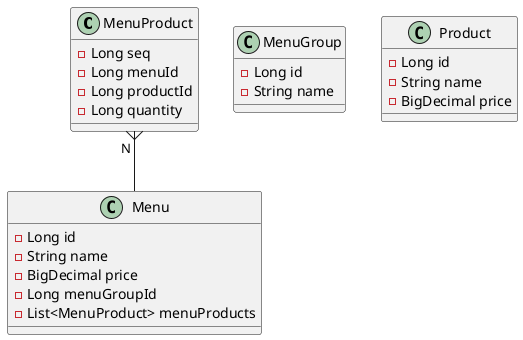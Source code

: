 @startuml

MenuProduct "N "}--" " Menu

class MenuGroup {
    - Long id
    - String name
}

class Menu {
    - Long id
    - String name
    - BigDecimal price
    - Long menuGroupId
    - List<MenuProduct> menuProducts
}

class MenuProduct {
    - Long seq
    - Long menuId
    - Long productId
    - Long quantity
}

class Product {
    - Long id
    - String name
    - BigDecimal price
}

@enduml


@startuml

OrderLineItem "N "}--"1 " Order
OrderStatus <-- Order
OrderStatus <-- OrderTable

class Order {
    - Long id
    - Long orderTableId
    - String orderStatus
    - LocalDateTime orderedTime
    - List<OrderLineItem> orderLineItems
}

enum OrderStatus {
    READY
    COOKING
    MEAL
    COMPLETION
}

class OrderLineItem {
    - Long seq
    - Long orderId
    - Long menuId
    - Long quantity
}

class OrderTable {
    - Long id
    - Long tableGroupId
    - int numberOfGuests
    - boolean empty
    - String orderStatus
}

class TableGroup {
    - Long id
    - LocalDateTime createdDate
}
@enduml